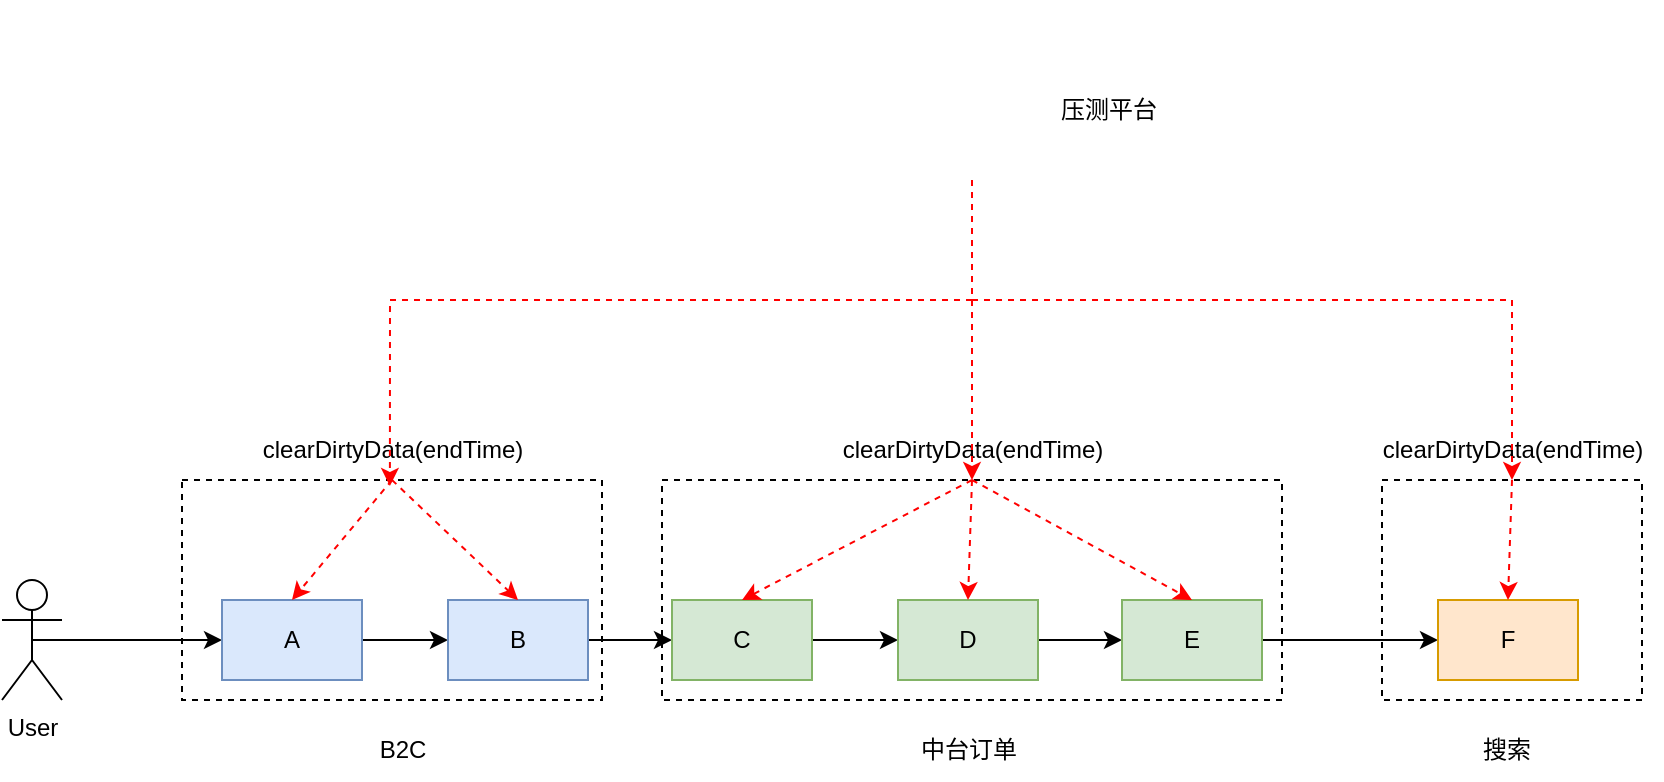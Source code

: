 <mxfile version="20.5.3" type="github">
  <diagram id="onqq4Maiqvh-qUwKiTgA" name="Page-1">
    <mxGraphModel dx="1014" dy="769" grid="1" gridSize="10" guides="1" tooltips="1" connect="1" arrows="1" fold="1" page="1" pageScale="1" pageWidth="827" pageHeight="1169" math="0" shadow="0">
      <root>
        <mxCell id="0" />
        <mxCell id="1" parent="0" />
        <mxCell id="DJqyfjHrV4xUOtq158uN-16" value="" style="rounded=0;whiteSpace=wrap;html=1;fillColor=none;dashed=1;" vertex="1" parent="1">
          <mxGeometry x="780" y="260" width="130" height="110" as="geometry" />
        </mxCell>
        <mxCell id="DJqyfjHrV4xUOtq158uN-15" value="" style="rounded=0;whiteSpace=wrap;html=1;fillColor=none;dashed=1;" vertex="1" parent="1">
          <mxGeometry x="420" y="260" width="310" height="110" as="geometry" />
        </mxCell>
        <mxCell id="DJqyfjHrV4xUOtq158uN-14" value="" style="rounded=0;whiteSpace=wrap;html=1;fillColor=none;dashed=1;" vertex="1" parent="1">
          <mxGeometry x="180" y="260" width="210" height="110" as="geometry" />
        </mxCell>
        <mxCell id="DJqyfjHrV4xUOtq158uN-7" style="edgeStyle=orthogonalEdgeStyle;rounded=0;orthogonalLoop=1;jettySize=auto;html=1;exitX=0.5;exitY=0.5;exitDx=0;exitDy=0;exitPerimeter=0;entryX=0;entryY=0.5;entryDx=0;entryDy=0;" edge="1" parent="1" source="DJqyfjHrV4xUOtq158uN-1" target="DJqyfjHrV4xUOtq158uN-2">
          <mxGeometry relative="1" as="geometry" />
        </mxCell>
        <mxCell id="DJqyfjHrV4xUOtq158uN-1" value="User" style="shape=umlActor;verticalLabelPosition=bottom;verticalAlign=top;html=1;outlineConnect=0;" vertex="1" parent="1">
          <mxGeometry x="90" y="310" width="30" height="60" as="geometry" />
        </mxCell>
        <mxCell id="DJqyfjHrV4xUOtq158uN-8" style="edgeStyle=orthogonalEdgeStyle;rounded=0;orthogonalLoop=1;jettySize=auto;html=1;exitX=1;exitY=0.5;exitDx=0;exitDy=0;entryX=0;entryY=0.5;entryDx=0;entryDy=0;" edge="1" parent="1" source="DJqyfjHrV4xUOtq158uN-2" target="DJqyfjHrV4xUOtq158uN-3">
          <mxGeometry relative="1" as="geometry" />
        </mxCell>
        <mxCell id="DJqyfjHrV4xUOtq158uN-2" value="A" style="rounded=0;whiteSpace=wrap;html=1;fillColor=#dae8fc;strokeColor=#6c8ebf;" vertex="1" parent="1">
          <mxGeometry x="200" y="320" width="70" height="40" as="geometry" />
        </mxCell>
        <mxCell id="DJqyfjHrV4xUOtq158uN-9" style="edgeStyle=orthogonalEdgeStyle;rounded=0;orthogonalLoop=1;jettySize=auto;html=1;exitX=1;exitY=0.5;exitDx=0;exitDy=0;entryX=0;entryY=0.5;entryDx=0;entryDy=0;" edge="1" parent="1" source="DJqyfjHrV4xUOtq158uN-3" target="DJqyfjHrV4xUOtq158uN-4">
          <mxGeometry relative="1" as="geometry" />
        </mxCell>
        <mxCell id="DJqyfjHrV4xUOtq158uN-3" value="B" style="rounded=0;whiteSpace=wrap;html=1;fillColor=#dae8fc;strokeColor=#6c8ebf;" vertex="1" parent="1">
          <mxGeometry x="313" y="320" width="70" height="40" as="geometry" />
        </mxCell>
        <mxCell id="DJqyfjHrV4xUOtq158uN-10" style="edgeStyle=orthogonalEdgeStyle;rounded=0;orthogonalLoop=1;jettySize=auto;html=1;exitX=1;exitY=0.5;exitDx=0;exitDy=0;entryX=0;entryY=0.5;entryDx=0;entryDy=0;" edge="1" parent="1" source="DJqyfjHrV4xUOtq158uN-4" target="DJqyfjHrV4xUOtq158uN-5">
          <mxGeometry relative="1" as="geometry" />
        </mxCell>
        <mxCell id="DJqyfjHrV4xUOtq158uN-4" value="C" style="rounded=0;whiteSpace=wrap;html=1;fillColor=#d5e8d4;strokeColor=#82b366;" vertex="1" parent="1">
          <mxGeometry x="425" y="320" width="70" height="40" as="geometry" />
        </mxCell>
        <mxCell id="DJqyfjHrV4xUOtq158uN-11" style="edgeStyle=orthogonalEdgeStyle;rounded=0;orthogonalLoop=1;jettySize=auto;html=1;exitX=1;exitY=0.5;exitDx=0;exitDy=0;entryX=0;entryY=0.5;entryDx=0;entryDy=0;" edge="1" parent="1" source="DJqyfjHrV4xUOtq158uN-5" target="DJqyfjHrV4xUOtq158uN-6">
          <mxGeometry relative="1" as="geometry" />
        </mxCell>
        <mxCell id="DJqyfjHrV4xUOtq158uN-5" value="D" style="rounded=0;whiteSpace=wrap;html=1;fillColor=#d5e8d4;strokeColor=#82b366;" vertex="1" parent="1">
          <mxGeometry x="538" y="320" width="70" height="40" as="geometry" />
        </mxCell>
        <mxCell id="DJqyfjHrV4xUOtq158uN-13" style="edgeStyle=orthogonalEdgeStyle;rounded=0;orthogonalLoop=1;jettySize=auto;html=1;exitX=1;exitY=0.5;exitDx=0;exitDy=0;entryX=0;entryY=0.5;entryDx=0;entryDy=0;" edge="1" parent="1" source="DJqyfjHrV4xUOtq158uN-6" target="DJqyfjHrV4xUOtq158uN-12">
          <mxGeometry relative="1" as="geometry" />
        </mxCell>
        <mxCell id="DJqyfjHrV4xUOtq158uN-6" value="E" style="rounded=0;whiteSpace=wrap;html=1;fillColor=#d5e8d4;strokeColor=#82b366;" vertex="1" parent="1">
          <mxGeometry x="650" y="320" width="70" height="40" as="geometry" />
        </mxCell>
        <mxCell id="DJqyfjHrV4xUOtq158uN-12" value="F" style="rounded=0;whiteSpace=wrap;html=1;fillColor=#ffe6cc;strokeColor=#d79b00;" vertex="1" parent="1">
          <mxGeometry x="808" y="320" width="70" height="40" as="geometry" />
        </mxCell>
        <mxCell id="DJqyfjHrV4xUOtq158uN-17" value="B2C" style="text;html=1;align=center;verticalAlign=middle;resizable=0;points=[];autosize=1;strokeColor=none;fillColor=none;" vertex="1" parent="1">
          <mxGeometry x="265" y="380" width="50" height="30" as="geometry" />
        </mxCell>
        <mxCell id="DJqyfjHrV4xUOtq158uN-18" value="中台订单" style="text;html=1;align=center;verticalAlign=middle;resizable=0;points=[];autosize=1;strokeColor=none;fillColor=none;" vertex="1" parent="1">
          <mxGeometry x="538" y="380" width="70" height="30" as="geometry" />
        </mxCell>
        <mxCell id="DJqyfjHrV4xUOtq158uN-19" value="搜索" style="text;html=1;align=center;verticalAlign=middle;resizable=0;points=[];autosize=1;strokeColor=none;fillColor=none;" vertex="1" parent="1">
          <mxGeometry x="817" y="380" width="50" height="30" as="geometry" />
        </mxCell>
        <mxCell id="DJqyfjHrV4xUOtq158uN-28" value="&lt;span style=&quot;&quot;&gt;clearDirtyData(endTime)&lt;/span&gt;" style="text;html=1;align=center;verticalAlign=middle;resizable=0;points=[];autosize=1;strokeColor=none;fillColor=none;" vertex="1" parent="1">
          <mxGeometry x="210" y="230" width="150" height="30" as="geometry" />
        </mxCell>
        <mxCell id="DJqyfjHrV4xUOtq158uN-29" value="" style="endArrow=classic;html=1;rounded=0;exitX=0.5;exitY=0;exitDx=0;exitDy=0;entryX=0.5;entryY=0;entryDx=0;entryDy=0;dashed=1;strokeColor=#FF0000;" edge="1" parent="1" source="DJqyfjHrV4xUOtq158uN-14" target="DJqyfjHrV4xUOtq158uN-2">
          <mxGeometry width="50" height="50" relative="1" as="geometry">
            <mxPoint x="285" y="242" as="sourcePoint" />
            <mxPoint x="290" y="550" as="targetPoint" />
          </mxGeometry>
        </mxCell>
        <mxCell id="DJqyfjHrV4xUOtq158uN-31" value="&lt;span style=&quot;&quot;&gt;clearDirtyData(endTime)&lt;/span&gt;" style="text;html=1;align=center;verticalAlign=middle;resizable=0;points=[];autosize=1;strokeColor=none;fillColor=none;" vertex="1" parent="1">
          <mxGeometry x="500" y="230" width="150" height="30" as="geometry" />
        </mxCell>
        <mxCell id="DJqyfjHrV4xUOtq158uN-33" value="" style="endArrow=classic;html=1;rounded=0;entryX=0.5;entryY=0;entryDx=0;entryDy=0;dashed=1;strokeColor=#FF0000;" edge="1" parent="1" target="DJqyfjHrV4xUOtq158uN-3">
          <mxGeometry width="50" height="50" relative="1" as="geometry">
            <mxPoint x="285" y="260" as="sourcePoint" />
            <mxPoint x="245" y="330" as="targetPoint" />
          </mxGeometry>
        </mxCell>
        <mxCell id="DJqyfjHrV4xUOtq158uN-34" value="" style="endArrow=classic;html=1;rounded=0;exitX=0.5;exitY=0;exitDx=0;exitDy=0;entryX=0.5;entryY=0;entryDx=0;entryDy=0;dashed=1;strokeColor=#FF0000;" edge="1" parent="1" source="DJqyfjHrV4xUOtq158uN-15" target="DJqyfjHrV4xUOtq158uN-4">
          <mxGeometry width="50" height="50" relative="1" as="geometry">
            <mxPoint x="295" y="270" as="sourcePoint" />
            <mxPoint x="245" y="330" as="targetPoint" />
          </mxGeometry>
        </mxCell>
        <mxCell id="DJqyfjHrV4xUOtq158uN-35" value="" style="endArrow=classic;html=1;rounded=0;exitX=0.5;exitY=0;exitDx=0;exitDy=0;entryX=0.5;entryY=0;entryDx=0;entryDy=0;dashed=1;strokeColor=#FF0000;" edge="1" parent="1" source="DJqyfjHrV4xUOtq158uN-15" target="DJqyfjHrV4xUOtq158uN-5">
          <mxGeometry width="50" height="50" relative="1" as="geometry">
            <mxPoint x="575" y="270" as="sourcePoint" />
            <mxPoint x="470" y="330" as="targetPoint" />
          </mxGeometry>
        </mxCell>
        <mxCell id="DJqyfjHrV4xUOtq158uN-36" value="" style="endArrow=classic;html=1;rounded=0;exitX=0.5;exitY=0;exitDx=0;exitDy=0;entryX=0.5;entryY=0;entryDx=0;entryDy=0;dashed=1;strokeColor=#FF0000;" edge="1" parent="1" source="DJqyfjHrV4xUOtq158uN-15" target="DJqyfjHrV4xUOtq158uN-6">
          <mxGeometry width="50" height="50" relative="1" as="geometry">
            <mxPoint x="585" y="270" as="sourcePoint" />
            <mxPoint x="583" y="330" as="targetPoint" />
          </mxGeometry>
        </mxCell>
        <mxCell id="DJqyfjHrV4xUOtq158uN-37" value="" style="endArrow=classic;html=1;rounded=0;exitX=0.5;exitY=0;exitDx=0;exitDy=0;dashed=1;strokeColor=#FF0000;entryX=0.5;entryY=0;entryDx=0;entryDy=0;" edge="1" parent="1" source="DJqyfjHrV4xUOtq158uN-16" target="DJqyfjHrV4xUOtq158uN-12">
          <mxGeometry width="50" height="50" relative="1" as="geometry">
            <mxPoint x="585" y="270" as="sourcePoint" />
            <mxPoint x="750" y="430" as="targetPoint" />
          </mxGeometry>
        </mxCell>
        <mxCell id="DJqyfjHrV4xUOtq158uN-38" value="&lt;span style=&quot;&quot;&gt;clearDirtyData(endTime)&lt;/span&gt;" style="text;html=1;align=center;verticalAlign=middle;resizable=0;points=[];autosize=1;strokeColor=none;fillColor=none;" vertex="1" parent="1">
          <mxGeometry x="770" y="230" width="150" height="30" as="geometry" />
        </mxCell>
        <mxCell id="DJqyfjHrV4xUOtq158uN-42" style="edgeStyle=orthogonalEdgeStyle;rounded=0;orthogonalLoop=1;jettySize=auto;html=1;exitX=0.5;exitY=1;exitDx=0;exitDy=0;entryX=0.493;entryY=1.1;entryDx=0;entryDy=0;entryPerimeter=0;dashed=1;strokeColor=#FF0000;" edge="1" parent="1" source="DJqyfjHrV4xUOtq158uN-40" target="DJqyfjHrV4xUOtq158uN-28">
          <mxGeometry relative="1" as="geometry" />
        </mxCell>
        <mxCell id="DJqyfjHrV4xUOtq158uN-43" style="edgeStyle=orthogonalEdgeStyle;rounded=0;orthogonalLoop=1;jettySize=auto;html=1;exitX=0.5;exitY=1;exitDx=0;exitDy=0;dashed=1;strokeColor=#FF0000;" edge="1" parent="1" source="DJqyfjHrV4xUOtq158uN-40">
          <mxGeometry relative="1" as="geometry">
            <mxPoint x="575" y="260" as="targetPoint" />
          </mxGeometry>
        </mxCell>
        <mxCell id="DJqyfjHrV4xUOtq158uN-44" style="edgeStyle=orthogonalEdgeStyle;rounded=0;orthogonalLoop=1;jettySize=auto;html=1;exitX=0.5;exitY=1;exitDx=0;exitDy=0;dashed=1;strokeColor=#FF0000;" edge="1" parent="1" source="DJqyfjHrV4xUOtq158uN-40" target="DJqyfjHrV4xUOtq158uN-16">
          <mxGeometry relative="1" as="geometry">
            <Array as="points">
              <mxPoint x="575" y="170" />
              <mxPoint x="845" y="170" />
            </Array>
          </mxGeometry>
        </mxCell>
        <mxCell id="DJqyfjHrV4xUOtq158uN-40" value="" style="shape=image;verticalLabelPosition=bottom;labelBackgroundColor=default;verticalAlign=top;aspect=fixed;imageAspect=0;image=https://jmeter.zhuanspirit.com/pts/logo.svg;" vertex="1" parent="1">
          <mxGeometry x="530" y="20" width="90" height="90" as="geometry" />
        </mxCell>
        <mxCell id="DJqyfjHrV4xUOtq158uN-41" value="压测平台" style="text;html=1;align=center;verticalAlign=middle;resizable=0;points=[];autosize=1;strokeColor=none;fillColor=none;rounded=1;glass=0;labelBackgroundColor=#FFFFFF;" vertex="1" parent="1">
          <mxGeometry x="608" y="60" width="70" height="30" as="geometry" />
        </mxCell>
      </root>
    </mxGraphModel>
  </diagram>
</mxfile>
